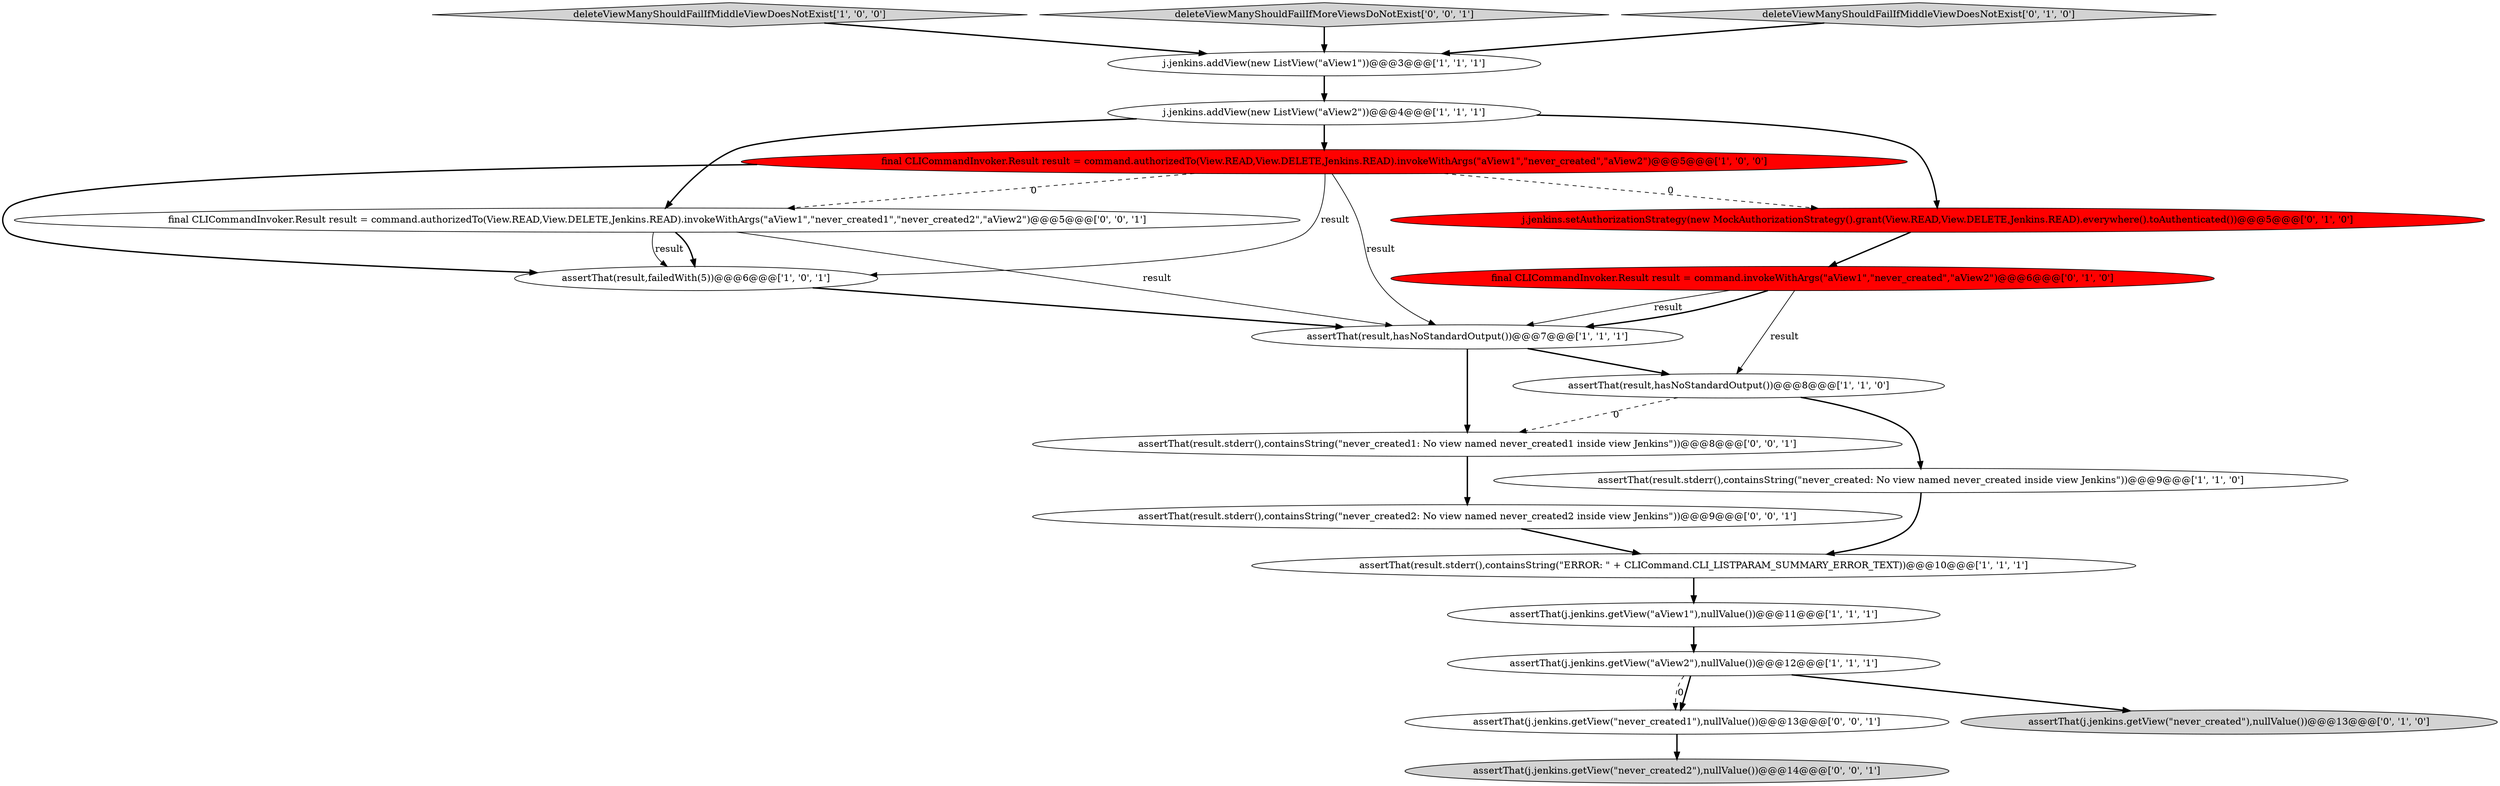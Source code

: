 digraph {
2 [style = filled, label = "assertThat(result.stderr(),containsString(\"ERROR: \" + CLICommand.CLI_LISTPARAM_SUMMARY_ERROR_TEXT))@@@10@@@['1', '1', '1']", fillcolor = white, shape = ellipse image = "AAA0AAABBB1BBB"];
3 [style = filled, label = "deleteViewManyShouldFailIfMiddleViewDoesNotExist['1', '0', '0']", fillcolor = lightgray, shape = diamond image = "AAA0AAABBB1BBB"];
9 [style = filled, label = "assertThat(j.jenkins.getView(\"aView2\"),nullValue())@@@12@@@['1', '1', '1']", fillcolor = white, shape = ellipse image = "AAA0AAABBB1BBB"];
16 [style = filled, label = "assertThat(j.jenkins.getView(\"never_created1\"),nullValue())@@@13@@@['0', '0', '1']", fillcolor = white, shape = ellipse image = "AAA0AAABBB3BBB"];
8 [style = filled, label = "j.jenkins.addView(new ListView(\"aView1\"))@@@3@@@['1', '1', '1']", fillcolor = white, shape = ellipse image = "AAA0AAABBB1BBB"];
17 [style = filled, label = "assertThat(j.jenkins.getView(\"never_created2\"),nullValue())@@@14@@@['0', '0', '1']", fillcolor = lightgray, shape = ellipse image = "AAA0AAABBB3BBB"];
1 [style = filled, label = "assertThat(result,failedWith(5))@@@6@@@['1', '0', '1']", fillcolor = white, shape = ellipse image = "AAA0AAABBB1BBB"];
0 [style = filled, label = "final CLICommandInvoker.Result result = command.authorizedTo(View.READ,View.DELETE,Jenkins.READ).invokeWithArgs(\"aView1\",\"never_created\",\"aView2\")@@@5@@@['1', '0', '0']", fillcolor = red, shape = ellipse image = "AAA1AAABBB1BBB"];
15 [style = filled, label = "deleteViewManyShouldFailIfMoreViewsDoNotExist['0', '0', '1']", fillcolor = lightgray, shape = diamond image = "AAA0AAABBB3BBB"];
18 [style = filled, label = "assertThat(result.stderr(),containsString(\"never_created2: No view named never_created2 inside view Jenkins\"))@@@9@@@['0', '0', '1']", fillcolor = white, shape = ellipse image = "AAA0AAABBB3BBB"];
4 [style = filled, label = "assertThat(result.stderr(),containsString(\"never_created: No view named never_created inside view Jenkins\"))@@@9@@@['1', '1', '0']", fillcolor = white, shape = ellipse image = "AAA0AAABBB1BBB"];
20 [style = filled, label = "final CLICommandInvoker.Result result = command.authorizedTo(View.READ,View.DELETE,Jenkins.READ).invokeWithArgs(\"aView1\",\"never_created1\",\"never_created2\",\"aView2\")@@@5@@@['0', '0', '1']", fillcolor = white, shape = ellipse image = "AAA0AAABBB3BBB"];
5 [style = filled, label = "assertThat(result,hasNoStandardOutput())@@@8@@@['1', '1', '0']", fillcolor = white, shape = ellipse image = "AAA0AAABBB1BBB"];
10 [style = filled, label = "j.jenkins.addView(new ListView(\"aView2\"))@@@4@@@['1', '1', '1']", fillcolor = white, shape = ellipse image = "AAA0AAABBB1BBB"];
7 [style = filled, label = "assertThat(j.jenkins.getView(\"aView1\"),nullValue())@@@11@@@['1', '1', '1']", fillcolor = white, shape = ellipse image = "AAA0AAABBB1BBB"];
6 [style = filled, label = "assertThat(result,hasNoStandardOutput())@@@7@@@['1', '1', '1']", fillcolor = white, shape = ellipse image = "AAA0AAABBB1BBB"];
19 [style = filled, label = "assertThat(result.stderr(),containsString(\"never_created1: No view named never_created1 inside view Jenkins\"))@@@8@@@['0', '0', '1']", fillcolor = white, shape = ellipse image = "AAA0AAABBB3BBB"];
14 [style = filled, label = "assertThat(j.jenkins.getView(\"never_created\"),nullValue())@@@13@@@['0', '1', '0']", fillcolor = lightgray, shape = ellipse image = "AAA0AAABBB2BBB"];
11 [style = filled, label = "j.jenkins.setAuthorizationStrategy(new MockAuthorizationStrategy().grant(View.READ,View.DELETE,Jenkins.READ).everywhere().toAuthenticated())@@@5@@@['0', '1', '0']", fillcolor = red, shape = ellipse image = "AAA1AAABBB2BBB"];
13 [style = filled, label = "deleteViewManyShouldFailIfMiddleViewDoesNotExist['0', '1', '0']", fillcolor = lightgray, shape = diamond image = "AAA0AAABBB2BBB"];
12 [style = filled, label = "final CLICommandInvoker.Result result = command.invokeWithArgs(\"aView1\",\"never_created\",\"aView2\")@@@6@@@['0', '1', '0']", fillcolor = red, shape = ellipse image = "AAA1AAABBB2BBB"];
8->10 [style = bold, label=""];
10->20 [style = bold, label=""];
19->18 [style = bold, label=""];
9->16 [style = dashed, label="0"];
12->6 [style = solid, label="result"];
11->12 [style = bold, label=""];
12->5 [style = solid, label="result"];
0->11 [style = dashed, label="0"];
4->2 [style = bold, label=""];
6->19 [style = bold, label=""];
20->1 [style = bold, label=""];
16->17 [style = bold, label=""];
18->2 [style = bold, label=""];
0->20 [style = dashed, label="0"];
12->6 [style = bold, label=""];
9->16 [style = bold, label=""];
0->1 [style = solid, label="result"];
7->9 [style = bold, label=""];
6->5 [style = bold, label=""];
1->6 [style = bold, label=""];
0->6 [style = solid, label="result"];
0->1 [style = bold, label=""];
3->8 [style = bold, label=""];
5->4 [style = bold, label=""];
10->0 [style = bold, label=""];
9->14 [style = bold, label=""];
20->1 [style = solid, label="result"];
20->6 [style = solid, label="result"];
2->7 [style = bold, label=""];
13->8 [style = bold, label=""];
5->19 [style = dashed, label="0"];
15->8 [style = bold, label=""];
10->11 [style = bold, label=""];
}
